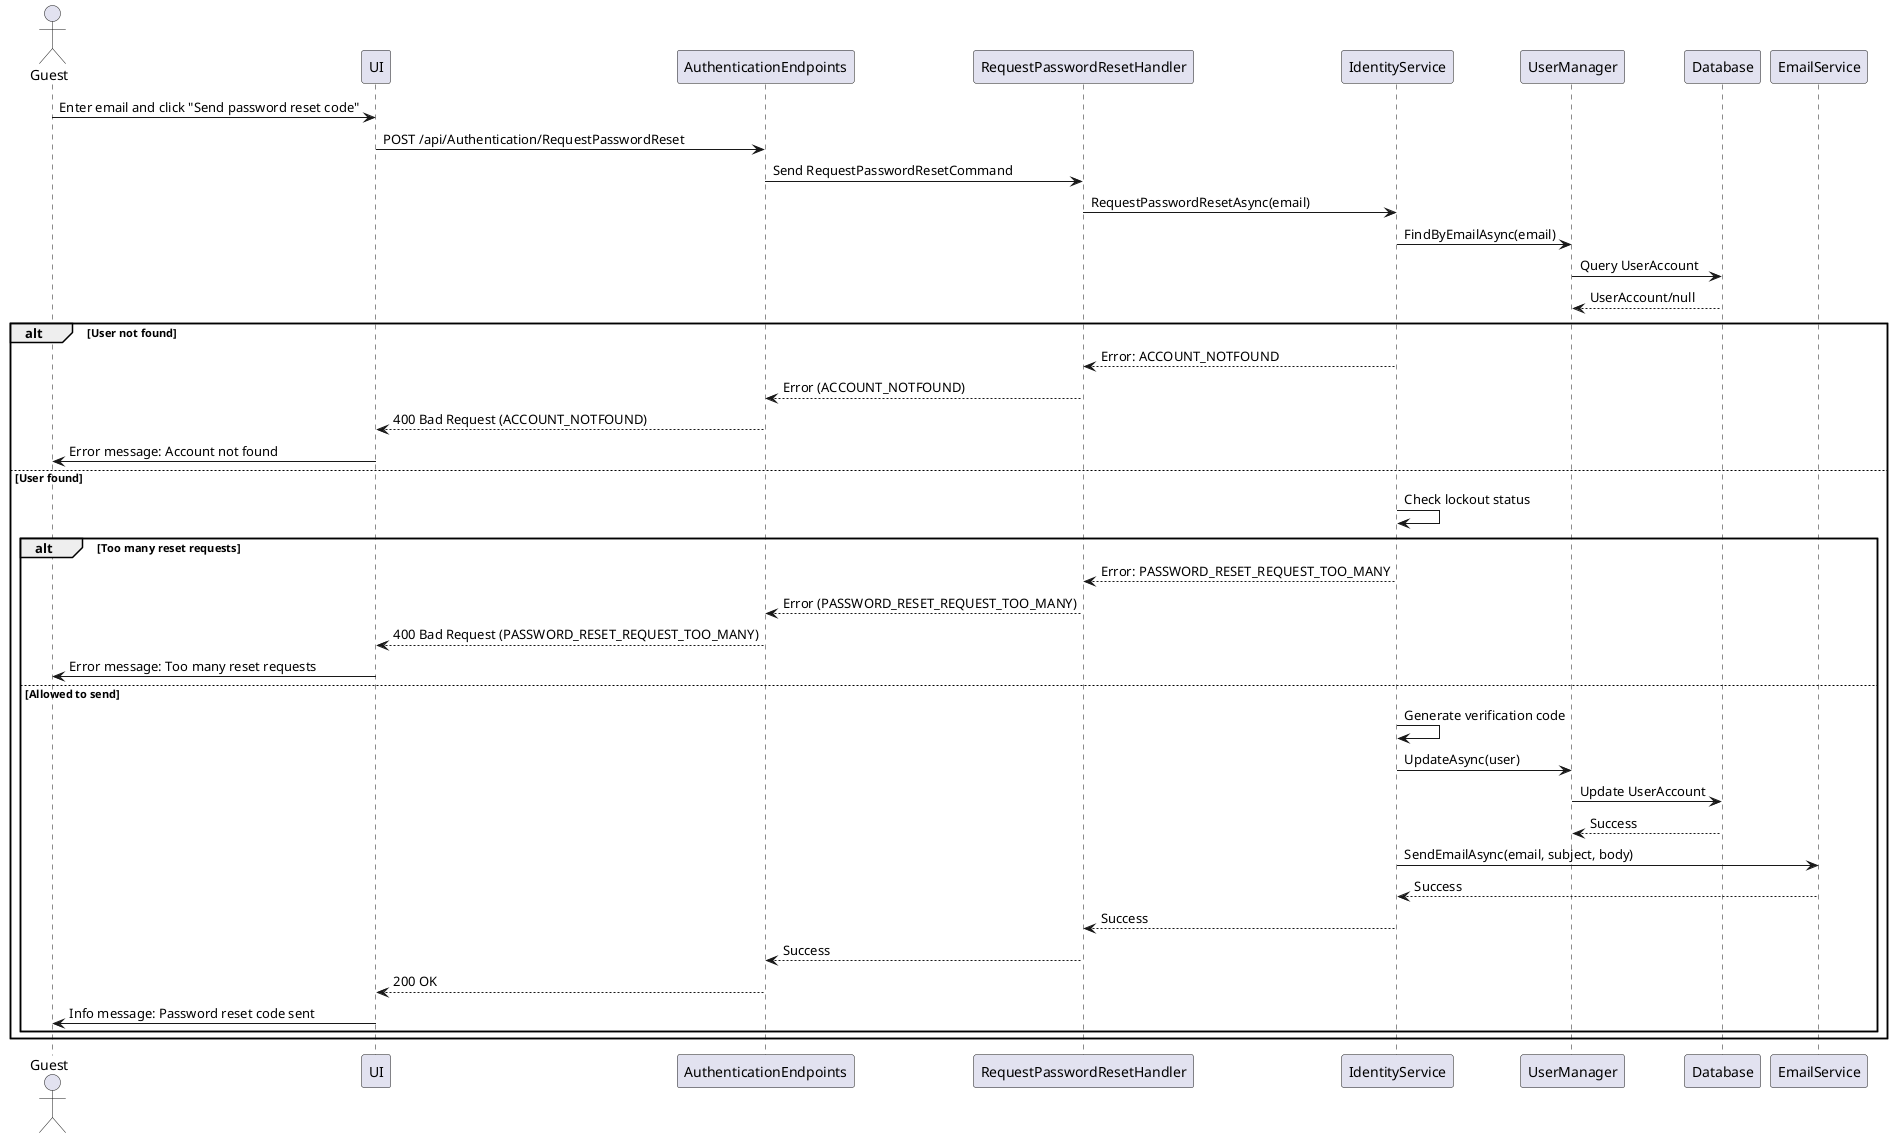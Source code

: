 @startuml
actor Guest as User
participant UI
participant AuthenticationEndpoints
participant RequestPasswordResetHandler
participant IdentityService
participant UserManager
participant Database
participant EmailService

User -> UI : Enter email and click "Send password reset code"
UI -> AuthenticationEndpoints : POST /api/Authentication/RequestPasswordReset
AuthenticationEndpoints -> RequestPasswordResetHandler : Send RequestPasswordResetCommand
RequestPasswordResetHandler -> IdentityService : RequestPasswordResetAsync(email)
IdentityService -> UserManager : FindByEmailAsync(email)
UserManager -> Database : Query UserAccount
Database --> UserManager : UserAccount/null

alt User not found
    IdentityService --> RequestPasswordResetHandler : Error: ACCOUNT_NOTFOUND
    RequestPasswordResetHandler --> AuthenticationEndpoints : Error (ACCOUNT_NOTFOUND)
    AuthenticationEndpoints --> UI : 400 Bad Request (ACCOUNT_NOTFOUND)
    UI -> User : Error message: Account not found
else User found
    IdentityService -> IdentityService : Check lockout status
    alt Too many reset requests
        IdentityService --> RequestPasswordResetHandler : Error: PASSWORD_RESET_REQUEST_TOO_MANY
        RequestPasswordResetHandler --> AuthenticationEndpoints : Error (PASSWORD_RESET_REQUEST_TOO_MANY)
        AuthenticationEndpoints --> UI : 400 Bad Request (PASSWORD_RESET_REQUEST_TOO_MANY)
        UI -> User : Error message: Too many reset requests
    else Allowed to send
        IdentityService -> IdentityService : Generate verification code
        IdentityService -> UserManager : UpdateAsync(user)
        UserManager -> Database : Update UserAccount
        Database --> UserManager : Success
        IdentityService -> EmailService : SendEmailAsync(email, subject, body)
        EmailService --> IdentityService : Success
        IdentityService --> RequestPasswordResetHandler : Success
        RequestPasswordResetHandler --> AuthenticationEndpoints : Success
        AuthenticationEndpoints --> UI : 200 OK
        UI -> User : Info message: Password reset code sent
    end
end
@enduml
